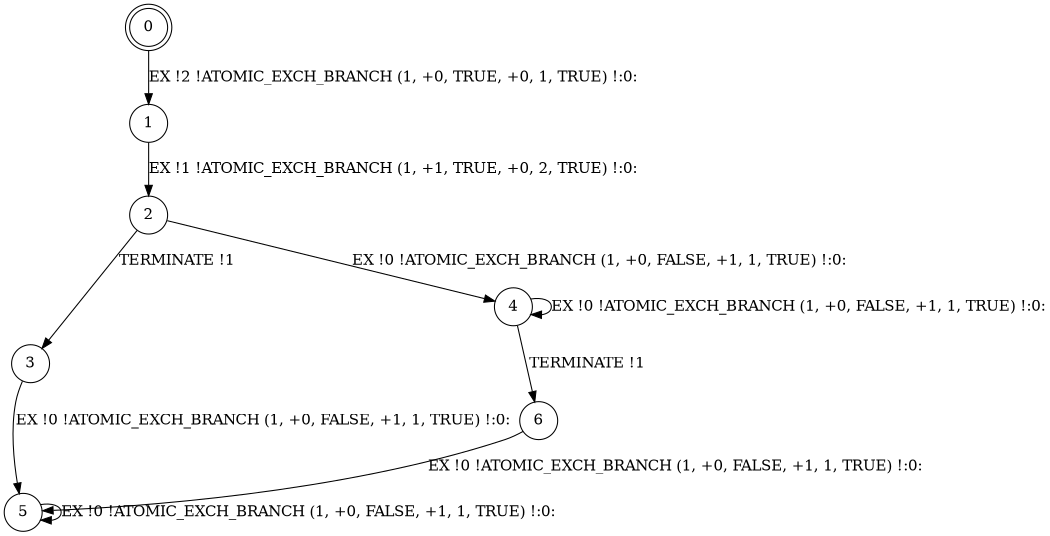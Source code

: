 digraph BCG {
size = "7, 10.5";
center = TRUE;
node [shape = circle];
0 [peripheries = 2];
0 -> 1 [label = "EX !2 !ATOMIC_EXCH_BRANCH (1, +0, TRUE, +0, 1, TRUE) !:0:"];
1 -> 2 [label = "EX !1 !ATOMIC_EXCH_BRANCH (1, +1, TRUE, +0, 2, TRUE) !:0:"];
2 -> 3 [label = "TERMINATE !1"];
2 -> 4 [label = "EX !0 !ATOMIC_EXCH_BRANCH (1, +0, FALSE, +1, 1, TRUE) !:0:"];
3 -> 5 [label = "EX !0 !ATOMIC_EXCH_BRANCH (1, +0, FALSE, +1, 1, TRUE) !:0:"];
4 -> 6 [label = "TERMINATE !1"];
4 -> 4 [label = "EX !0 !ATOMIC_EXCH_BRANCH (1, +0, FALSE, +1, 1, TRUE) !:0:"];
5 -> 5 [label = "EX !0 !ATOMIC_EXCH_BRANCH (1, +0, FALSE, +1, 1, TRUE) !:0:"];
6 -> 5 [label = "EX !0 !ATOMIC_EXCH_BRANCH (1, +0, FALSE, +1, 1, TRUE) !:0:"];
}
